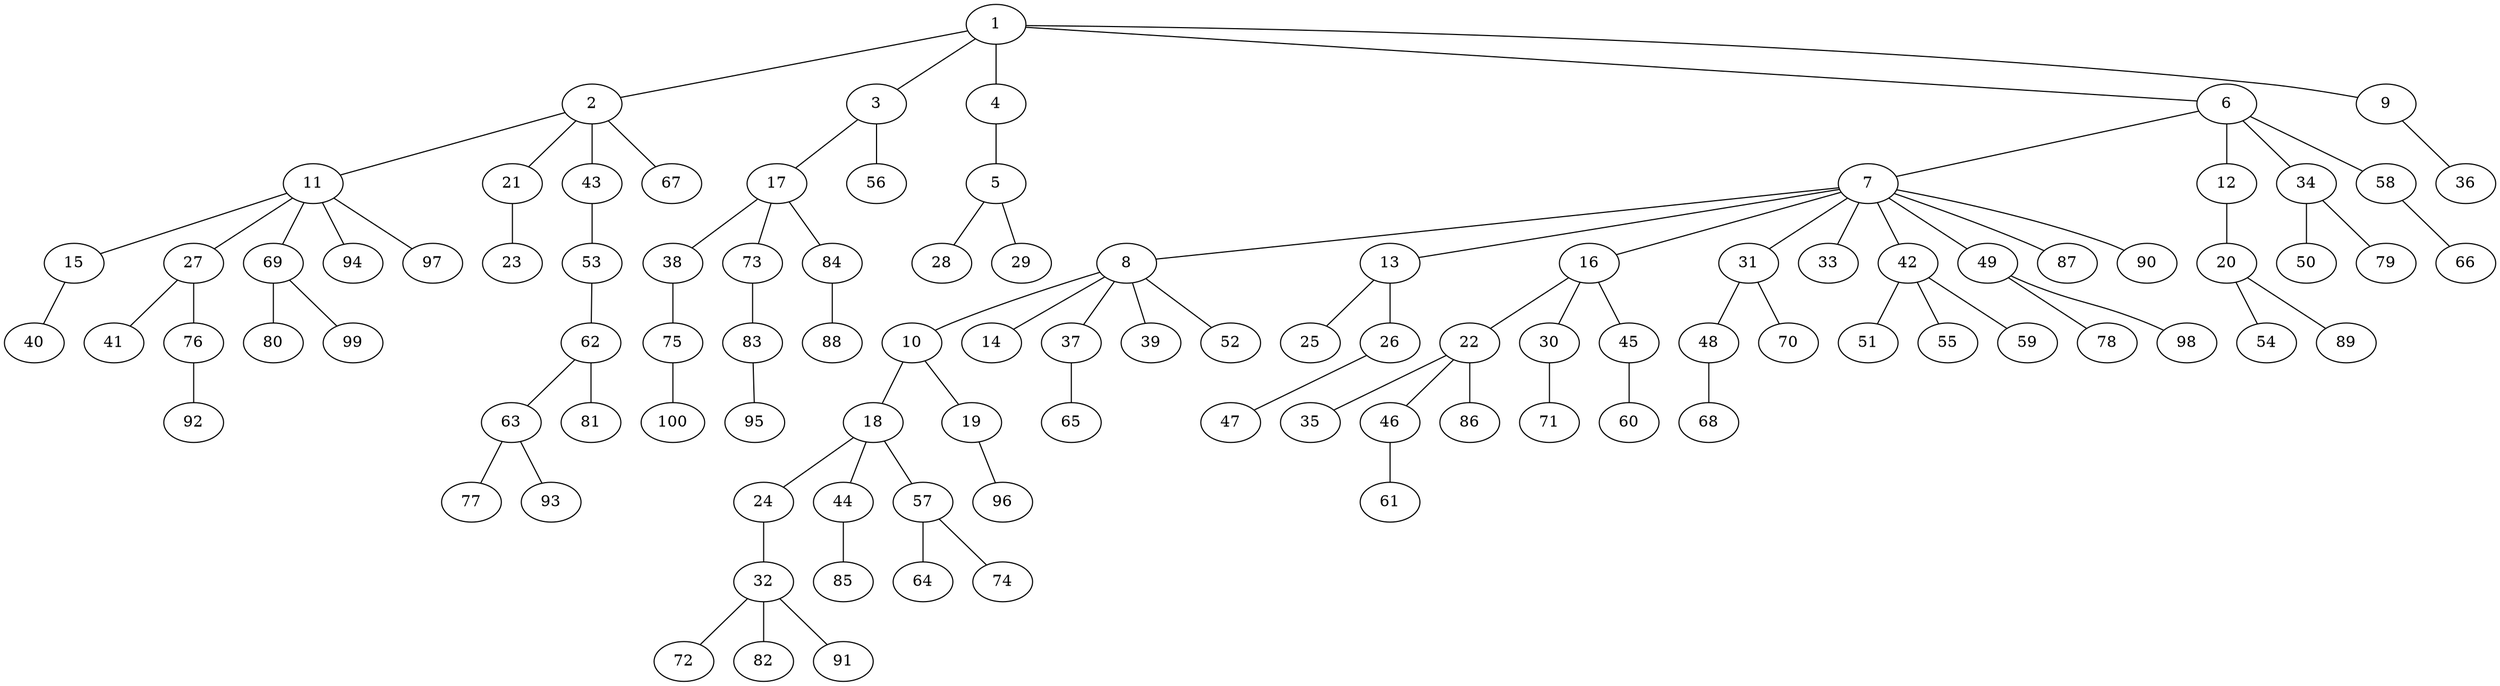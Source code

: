 graph graphname {1--2
1--3
1--4
1--6
1--9
2--11
2--21
2--43
2--67
3--17
3--56
4--5
5--28
5--29
6--7
6--12
6--34
6--58
7--8
7--13
7--16
7--31
7--33
7--42
7--49
7--87
7--90
8--10
8--14
8--37
8--39
8--52
9--36
10--18
10--19
11--15
11--27
11--69
11--94
11--97
12--20
13--25
13--26
15--40
16--22
16--30
16--45
17--38
17--73
17--84
18--24
18--44
18--57
19--96
20--54
20--89
21--23
22--35
22--46
22--86
24--32
26--47
27--41
27--76
30--71
31--48
31--70
32--72
32--82
32--91
34--50
34--79
37--65
38--75
42--51
42--55
42--59
43--53
44--85
45--60
46--61
48--68
49--78
49--98
53--62
57--64
57--74
58--66
62--63
62--81
63--77
63--93
69--80
69--99
73--83
75--100
76--92
83--95
84--88
}